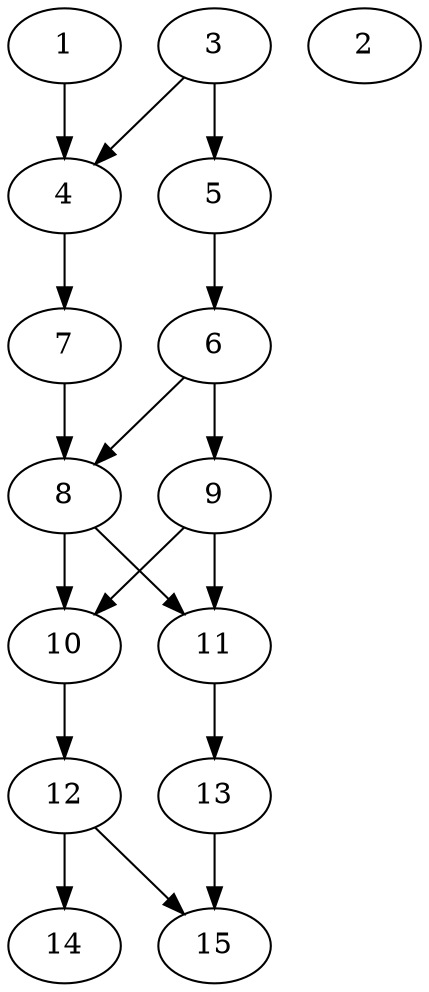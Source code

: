 // DAG automatically generated by daggen at Thu Oct  3 13:59:27 2019
// ./daggen --dot -n 15 --ccr 0.5 --fat 0.5 --regular 0.7 --density 0.7 --mindata 5242880 --maxdata 52428800 
digraph G {
  1 [size="32184320", alpha="0.07", expect_size="16092160"] 
  1 -> 4 [size ="16092160"]
  2 [size="94023680", alpha="0.15", expect_size="47011840"] 
  3 [size="43141120", alpha="0.12", expect_size="21570560"] 
  3 -> 4 [size ="21570560"]
  3 -> 5 [size ="21570560"]
  4 [size="83044352", alpha="0.09", expect_size="41522176"] 
  4 -> 7 [size ="41522176"]
  5 [size="67567616", alpha="0.16", expect_size="33783808"] 
  5 -> 6 [size ="33783808"]
  6 [size="18335744", alpha="0.13", expect_size="9167872"] 
  6 -> 8 [size ="9167872"]
  6 -> 9 [size ="9167872"]
  7 [size="42039296", alpha="0.01", expect_size="21019648"] 
  7 -> 8 [size ="21019648"]
  8 [size="34127872", alpha="0.16", expect_size="17063936"] 
  8 -> 10 [size ="17063936"]
  8 -> 11 [size ="17063936"]
  9 [size="86276096", alpha="0.01", expect_size="43138048"] 
  9 -> 10 [size ="43138048"]
  9 -> 11 [size ="43138048"]
  10 [size="87199744", alpha="0.09", expect_size="43599872"] 
  10 -> 12 [size ="43599872"]
  11 [size="36732928", alpha="0.04", expect_size="18366464"] 
  11 -> 13 [size ="18366464"]
  12 [size="71712768", alpha="0.20", expect_size="35856384"] 
  12 -> 14 [size ="35856384"]
  12 -> 15 [size ="35856384"]
  13 [size="48939008", alpha="0.15", expect_size="24469504"] 
  13 -> 15 [size ="24469504"]
  14 [size="11169792", alpha="0.03", expect_size="5584896"] 
  15 [size="53450752", alpha="0.20", expect_size="26725376"] 
}

